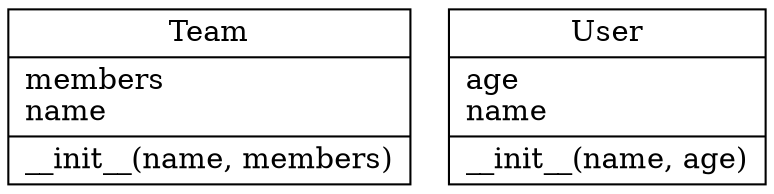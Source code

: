 digraph "classes_with-init" {
charset="utf-8"
rankdir=BT
"0" [label="{Team|members\lname\l|__init__(name, members)\l}", shape="record"];
"1" [label="{User|age\lname\l|__init__(name, age)\l}", shape="record"];
}
